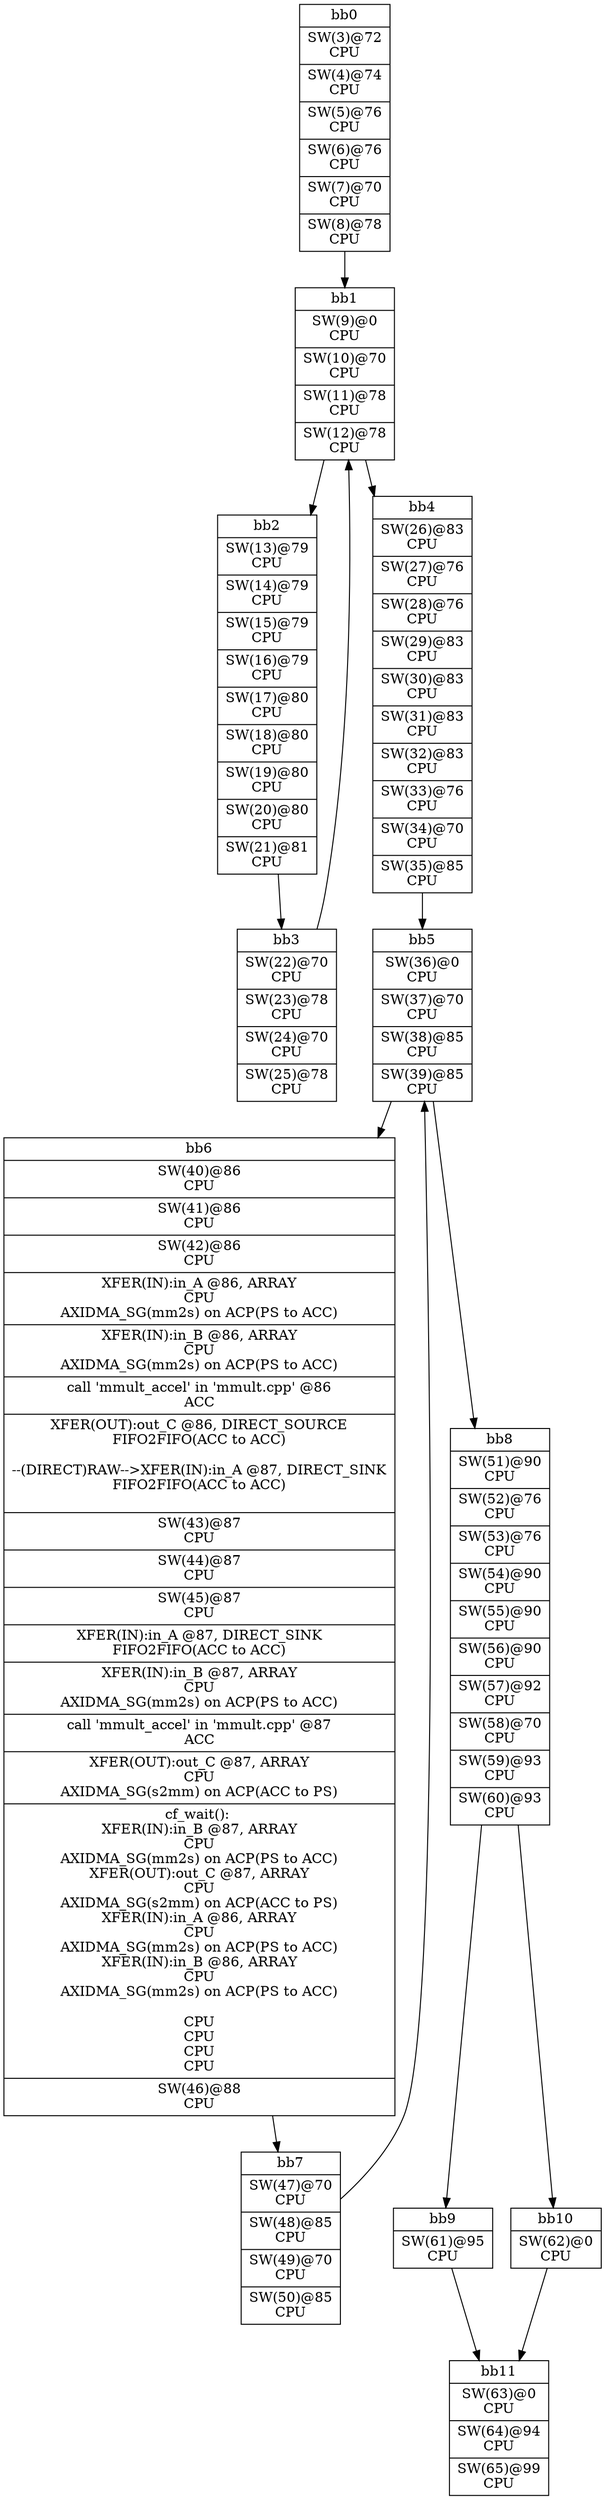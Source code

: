 digraph CDFG {
node [shape=record];
bb0 [shape=record, label = "{bb0|<x0x2e72a30>SW(3)@72\nCPU\n|<x0x2e74240>SW(4)@74\nCPU\n|<x0x2e76dc0>SW(5)@76\nCPU\n|<x0x2e76fb0>SW(6)@76\nCPU\n|<x0x2e74420>SW(7)@70\nCPU\n|<x0x2e74630>SW(8)@78\nCPU\n}"];
bb1 [shape=record, label = "{bb1|<x0x2e74950>SW(9)@0\nCPU\n|<x0x2e74b10>SW(10)@70\nCPU\n|<x0x2e73110>SW(11)@78\nCPU\n|<x0x2e73300>SW(12)@78\nCPU\n}"];
bb2 [shape=record, label = "{bb2|<x0x2e74830>SW(13)@79\nCPU\n|<x0x2e73870>SW(14)@79\nCPU\n|<x0x2e73a60>SW(15)@79\nCPU\n|<x0x2e74ca0>SW(16)@79\nCPU\n|<x0x2e74e70>SW(17)@80\nCPU\n|<x0x2e75070>SW(18)@80\nCPU\n|<x0x2e75260>SW(19)@80\nCPU\n|<x0x2e75460>SW(20)@80\nCPU\n|<x0x2e75670>SW(21)@81\nCPU\n}"];
bb3 [shape=record, label = "{bb3|<x0x2e75930>SW(22)@70\nCPU\n|<x0x2e75ba0>SW(23)@78\nCPU\n|<x0x2e75d90>SW(24)@70\nCPU\n|<x0x2e75fa0>SW(25)@78\nCPU\n}"];
bb4 [shape=record, label = "{bb4|<x0x2e76330>SW(26)@83\nCPU\n|<x0x2e76560>SW(27)@76\nCPU\n|<x0x2e76780>SW(28)@76\nCPU\n|<x0x2e76990>SW(29)@83\nCPU\n|<x0x2e76b80>SW(30)@83\nCPU\n|<x0x2e77d50>SW(31)@83\nCPU\n|<x0x2e77ef0>SW(32)@83\nCPU\n|<x0x2e780f0>SW(33)@76\nCPU\n|<x0x2e78300>SW(34)@70\nCPU\n|<x0x2e78510>SW(35)@85\nCPU\n}"];
bb5 [shape=record, label = "{bb5|<x0x2e787d0>SW(36)@0\nCPU\n|<x0x2e789d0>SW(37)@70\nCPU\n|<x0x2e78be0>SW(38)@85\nCPU\n|<x0x2e78de0>SW(39)@85\nCPU\n}"];
bb6 [shape=record, label = "{bb6|<x0x2e790b0>SW(40)@86\nCPU\n|<x0x2e79310>SW(41)@86\nCPU\n|<x0x2e79510>SW(42)@86\nCPU\n|<x0x2e7d420>XFER(IN):in_A @86, ARRAY\nCPU\nAXIDMA_SG(mm2s) on ACP(PS to ACC)\n|<x0x2e7d500>XFER(IN):in_B @86, ARRAY\nCPU\nAXIDMA_SG(mm2s) on ACP(PS to ACC)\n|<x0x2e6e8b0>call 'mmult_accel' in 'mmult.cpp' @86\nACC\n|<x0x2e7d5e0>XFER(OUT):out_C @86, DIRECT_SOURCE\nFIFO2FIFO(ACC to ACC)\n\n--(DIRECT)RAW--\>XFER(IN):in_A @87, DIRECT_SINK\nFIFO2FIFO(ACC to ACC)\n\n|<x0x2e79730>SW(43)@87\nCPU\n|<x0x2e79930>SW(44)@87\nCPU\n|<x0x2e79b30>SW(45)@87\nCPU\n|<x0x2e7e230>XFER(IN):in_A @87, DIRECT_SINK\nFIFO2FIFO(ACC to ACC)\n|<x0x2e7e340>XFER(IN):in_B @87, ARRAY\nCPU\nAXIDMA_SG(mm2s) on ACP(PS to ACC)\n|<x0x2e6a6f0>call 'mmult_accel' in 'mmult.cpp' @87\nACC\n|<x0x2e7e450>XFER(OUT):out_C @87, ARRAY\nCPU\nAXIDMA_SG(s2mm) on ACP(ACC to PS)\n|<x0x2e6f590>cf_wait(): \nXFER(IN):in_B @87, ARRAY\nCPU\nAXIDMA_SG(mm2s) on ACP(PS to ACC)\nXFER(OUT):out_C @87, ARRAY\nCPU\nAXIDMA_SG(s2mm) on ACP(ACC to PS)\nXFER(IN):in_A @86, ARRAY\nCPU\nAXIDMA_SG(mm2s) on ACP(PS to ACC)\nXFER(IN):in_B @86, ARRAY\nCPU\nAXIDMA_SG(mm2s) on ACP(PS to ACC)\n\nCPU\nCPU\nCPU\nCPU\n|<x0x2e79d50>SW(46)@88\nCPU\n}"];
bb7 [shape=record, label = "{bb7|<x0x2e7a080>SW(47)@70\nCPU\n|<x0x2e7a2f0>SW(48)@85\nCPU\n|<x0x2e7a4e0>SW(49)@70\nCPU\n|<x0x2e7a6f0>SW(50)@85\nCPU\n}"];
bb8 [shape=record, label = "{bb8|<x0x2e76260>SW(51)@90\nCPU\n|<x0x2e7ad60>SW(52)@76\nCPU\n|<x0x2e7af80>SW(53)@76\nCPU\n|<x0x2e7b190>SW(54)@90\nCPU\n|<x0x2e7b380>SW(55)@90\nCPU\n|<x0x2e7b570>SW(56)@90\nCPU\n|<x0x2e7b7b0>SW(57)@92\nCPU\n|<x0x2e7b9b0>SW(58)@70\nCPU\n|<x0x2e7bbd0>SW(59)@93\nCPU\n|<x0x2e7bdc0>SW(60)@93\nCPU\n}"];
bb9 [shape=record, label = "{bb9|<x0x2e7c0d0>SW(61)@95\nCPU\n}"];
bb10 [shape=record, label = "{bb10|<x0x2e7c3b0>SW(62)@0\nCPU\n}"];
bb11 [shape=record, label = "{bb11|<x0x2e7c660>SW(63)@0\nCPU\n|<x0x2e7c850>SW(64)@94\nCPU\n|<x0x2e7ca50>SW(65)@99\nCPU\n}"];
bb0 -> bb1
bb1 -> bb2
bb1 -> bb4
bb2 -> bb3
bb3 -> bb1
bb4 -> bb5
bb5 -> bb6
bb5 -> bb8
bb6 -> bb7
bb7 -> bb5
bb8 -> bb10
bb8 -> bb9
bb9 -> bb11
bb10 -> bb11
}
